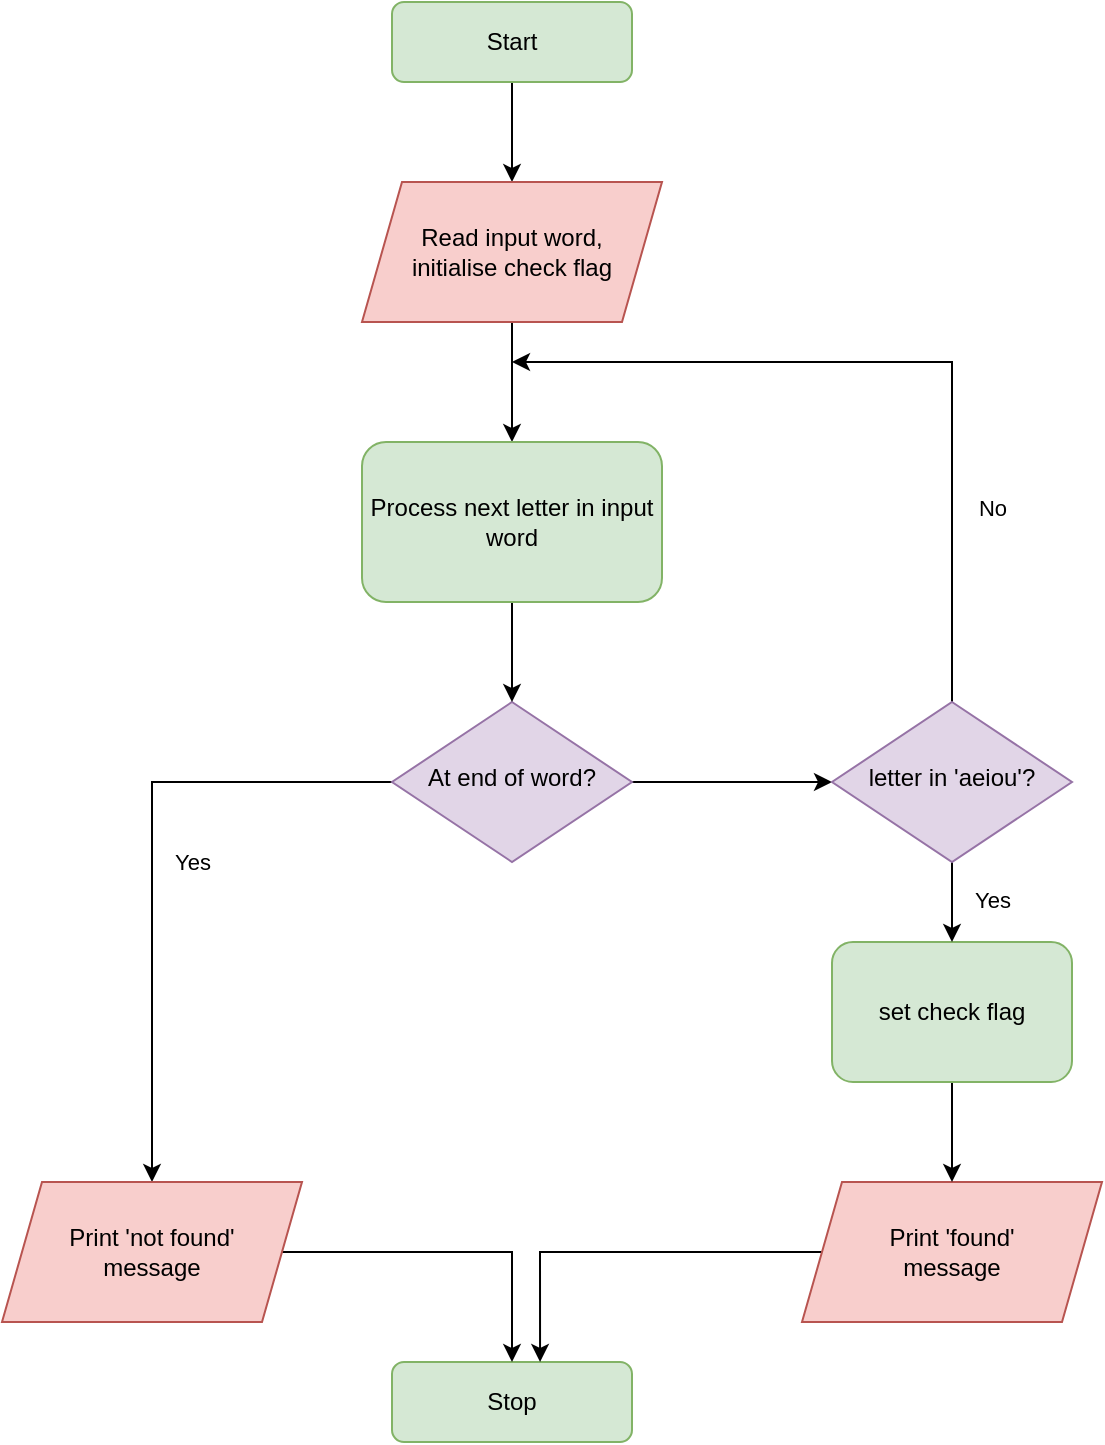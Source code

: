 <mxfile version="18.1.2" type="device"><diagram id="C5RBs43oDa-KdzZeNtuy" name="Page-1"><mxGraphModel dx="1422" dy="794" grid="1" gridSize="10" guides="1" tooltips="1" connect="1" arrows="1" fold="1" page="1" pageScale="1" pageWidth="827" pageHeight="1169" math="0" shadow="0"><root><mxCell id="WIyWlLk6GJQsqaUBKTNV-0"/><mxCell id="WIyWlLk6GJQsqaUBKTNV-1" parent="WIyWlLk6GJQsqaUBKTNV-0"/><mxCell id="U-nPpS-kRENwz76sk8Aw-7" style="edgeStyle=orthogonalEdgeStyle;rounded=0;orthogonalLoop=1;jettySize=auto;html=1;exitX=0.5;exitY=1;exitDx=0;exitDy=0;entryX=0.5;entryY=0;entryDx=0;entryDy=0;" edge="1" parent="WIyWlLk6GJQsqaUBKTNV-1" source="WIyWlLk6GJQsqaUBKTNV-3" target="U-nPpS-kRENwz76sk8Aw-1"><mxGeometry relative="1" as="geometry"/></mxCell><mxCell id="WIyWlLk6GJQsqaUBKTNV-3" value="Start" style="rounded=1;whiteSpace=wrap;html=1;fontSize=12;glass=0;strokeWidth=1;shadow=0;fillColor=#d5e8d4;strokeColor=#82b366;" parent="WIyWlLk6GJQsqaUBKTNV-1" vertex="1"><mxGeometry x="340" y="20" width="120" height="40" as="geometry"/></mxCell><mxCell id="U-nPpS-kRENwz76sk8Aw-13" value="Yes" style="edgeStyle=orthogonalEdgeStyle;rounded=0;orthogonalLoop=1;jettySize=auto;html=1;entryX=0.5;entryY=0;entryDx=0;entryDy=0;" edge="1" parent="WIyWlLk6GJQsqaUBKTNV-1" source="WIyWlLk6GJQsqaUBKTNV-6" target="U-nPpS-kRENwz76sk8Aw-20"><mxGeometry y="20" relative="1" as="geometry"><mxPoint x="220" y="560" as="targetPoint"/><mxPoint as="offset"/></mxGeometry></mxCell><mxCell id="U-nPpS-kRENwz76sk8Aw-37" style="edgeStyle=orthogonalEdgeStyle;rounded=0;orthogonalLoop=1;jettySize=auto;html=1;exitX=1;exitY=0.5;exitDx=0;exitDy=0;" edge="1" parent="WIyWlLk6GJQsqaUBKTNV-1" source="WIyWlLk6GJQsqaUBKTNV-6" target="U-nPpS-kRENwz76sk8Aw-28"><mxGeometry relative="1" as="geometry"/></mxCell><mxCell id="WIyWlLk6GJQsqaUBKTNV-6" value="At end of word?" style="rhombus;whiteSpace=wrap;html=1;shadow=0;fontFamily=Helvetica;fontSize=12;align=center;strokeWidth=1;spacing=6;spacingTop=-4;fillColor=#e1d5e7;strokeColor=#9673a6;" parent="WIyWlLk6GJQsqaUBKTNV-1" vertex="1"><mxGeometry x="340" y="370" width="120" height="80" as="geometry"/></mxCell><mxCell id="WIyWlLk6GJQsqaUBKTNV-11" value="Stop" style="rounded=1;whiteSpace=wrap;html=1;fontSize=12;glass=0;strokeWidth=1;shadow=0;fillColor=#d5e8d4;strokeColor=#82b366;" parent="WIyWlLk6GJQsqaUBKTNV-1" vertex="1"><mxGeometry x="340" y="700" width="120" height="40" as="geometry"/></mxCell><mxCell id="U-nPpS-kRENwz76sk8Aw-19" style="edgeStyle=orthogonalEdgeStyle;rounded=0;orthogonalLoop=1;jettySize=auto;html=1;exitX=0.5;exitY=1;exitDx=0;exitDy=0;entryX=0.5;entryY=0;entryDx=0;entryDy=0;" edge="1" parent="WIyWlLk6GJQsqaUBKTNV-1" source="U-nPpS-kRENwz76sk8Aw-1" target="U-nPpS-kRENwz76sk8Aw-17"><mxGeometry relative="1" as="geometry"/></mxCell><mxCell id="U-nPpS-kRENwz76sk8Aw-1" value="Read input word, &lt;br&gt;initialise check flag" style="shape=parallelogram;perimeter=parallelogramPerimeter;whiteSpace=wrap;html=1;fixedSize=1;fillColor=#f8cecc;strokeColor=#b85450;" vertex="1" parent="WIyWlLk6GJQsqaUBKTNV-1"><mxGeometry x="325" y="110" width="150" height="70" as="geometry"/></mxCell><mxCell id="U-nPpS-kRENwz76sk8Aw-26" value="" style="edgeStyle=orthogonalEdgeStyle;rounded=0;orthogonalLoop=1;jettySize=auto;html=1;" edge="1" parent="WIyWlLk6GJQsqaUBKTNV-1" source="U-nPpS-kRENwz76sk8Aw-17" target="WIyWlLk6GJQsqaUBKTNV-6"><mxGeometry relative="1" as="geometry"/></mxCell><mxCell id="U-nPpS-kRENwz76sk8Aw-17" value="Process next letter in input word" style="rounded=1;whiteSpace=wrap;html=1;fontSize=12;glass=0;strokeWidth=1;shadow=0;fillColor=#d5e8d4;strokeColor=#82b366;" vertex="1" parent="WIyWlLk6GJQsqaUBKTNV-1"><mxGeometry x="325" y="240" width="150" height="80" as="geometry"/></mxCell><mxCell id="U-nPpS-kRENwz76sk8Aw-35" style="edgeStyle=orthogonalEdgeStyle;rounded=0;orthogonalLoop=1;jettySize=auto;html=1;" edge="1" parent="WIyWlLk6GJQsqaUBKTNV-1" source="U-nPpS-kRENwz76sk8Aw-20" target="WIyWlLk6GJQsqaUBKTNV-11"><mxGeometry relative="1" as="geometry"><mxPoint x="400" y="690" as="targetPoint"/></mxGeometry></mxCell><mxCell id="U-nPpS-kRENwz76sk8Aw-20" value="Print 'not found' &lt;br&gt;message" style="shape=parallelogram;perimeter=parallelogramPerimeter;whiteSpace=wrap;html=1;fixedSize=1;fillColor=#f8cecc;strokeColor=#b85450;" vertex="1" parent="WIyWlLk6GJQsqaUBKTNV-1"><mxGeometry x="145" y="610" width="150" height="70" as="geometry"/></mxCell><mxCell id="U-nPpS-kRENwz76sk8Aw-36" style="edgeStyle=orthogonalEdgeStyle;rounded=0;orthogonalLoop=1;jettySize=auto;html=1;entryX=0.617;entryY=0;entryDx=0;entryDy=0;entryPerimeter=0;" edge="1" parent="WIyWlLk6GJQsqaUBKTNV-1" source="U-nPpS-kRENwz76sk8Aw-23" target="WIyWlLk6GJQsqaUBKTNV-11"><mxGeometry relative="1" as="geometry"/></mxCell><mxCell id="U-nPpS-kRENwz76sk8Aw-23" value="Print 'found' &lt;br&gt;message" style="shape=parallelogram;perimeter=parallelogramPerimeter;whiteSpace=wrap;html=1;fixedSize=1;fillColor=#f8cecc;strokeColor=#b85450;" vertex="1" parent="WIyWlLk6GJQsqaUBKTNV-1"><mxGeometry x="545" y="610" width="150" height="70" as="geometry"/></mxCell><mxCell id="U-nPpS-kRENwz76sk8Aw-32" style="edgeStyle=orthogonalEdgeStyle;rounded=0;orthogonalLoop=1;jettySize=auto;html=1;" edge="1" parent="WIyWlLk6GJQsqaUBKTNV-1" source="U-nPpS-kRENwz76sk8Aw-24" target="U-nPpS-kRENwz76sk8Aw-23"><mxGeometry relative="1" as="geometry"/></mxCell><mxCell id="U-nPpS-kRENwz76sk8Aw-24" value="set check flag" style="rounded=1;whiteSpace=wrap;html=1;fontSize=12;glass=0;strokeWidth=1;shadow=0;fillColor=#d5e8d4;strokeColor=#82b366;" vertex="1" parent="WIyWlLk6GJQsqaUBKTNV-1"><mxGeometry x="560" y="490" width="120" height="70" as="geometry"/></mxCell><mxCell id="U-nPpS-kRENwz76sk8Aw-30" value="Yes" style="edgeStyle=orthogonalEdgeStyle;rounded=0;orthogonalLoop=1;jettySize=auto;html=1;exitX=0.5;exitY=1;exitDx=0;exitDy=0;entryX=0.5;entryY=0;entryDx=0;entryDy=0;" edge="1" parent="WIyWlLk6GJQsqaUBKTNV-1" source="U-nPpS-kRENwz76sk8Aw-28" target="U-nPpS-kRENwz76sk8Aw-24"><mxGeometry x="-0.067" y="20" relative="1" as="geometry"><mxPoint as="offset"/></mxGeometry></mxCell><mxCell id="U-nPpS-kRENwz76sk8Aw-40" value="No" style="edgeStyle=orthogonalEdgeStyle;rounded=0;orthogonalLoop=1;jettySize=auto;html=1;exitX=0.5;exitY=0;exitDx=0;exitDy=0;" edge="1" parent="WIyWlLk6GJQsqaUBKTNV-1" source="U-nPpS-kRENwz76sk8Aw-28"><mxGeometry x="-0.5" y="-20" relative="1" as="geometry"><mxPoint x="400" y="200" as="targetPoint"/><Array as="points"><mxPoint x="620" y="200"/></Array><mxPoint as="offset"/></mxGeometry></mxCell><mxCell id="U-nPpS-kRENwz76sk8Aw-28" value="letter in 'aeiou'?" style="rhombus;whiteSpace=wrap;html=1;shadow=0;fontFamily=Helvetica;fontSize=12;align=center;strokeWidth=1;spacing=6;spacingTop=-4;fillColor=#e1d5e7;strokeColor=#9673a6;" vertex="1" parent="WIyWlLk6GJQsqaUBKTNV-1"><mxGeometry x="560" y="370" width="120" height="80" as="geometry"/></mxCell></root></mxGraphModel></diagram></mxfile>
